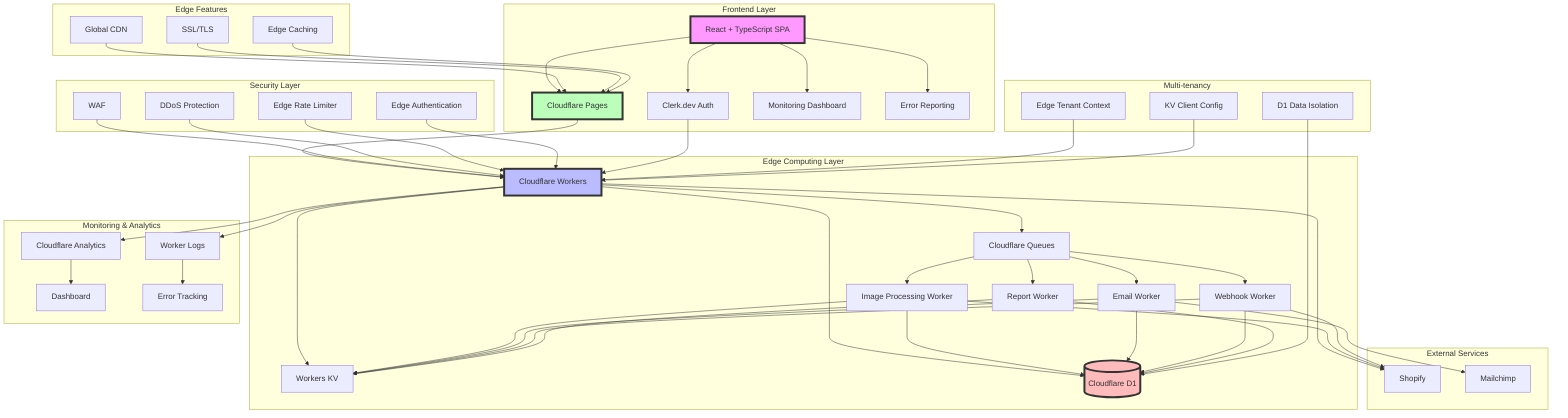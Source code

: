 graph TD
    subgraph "Frontend Layer"
        A[React + TypeScript SPA] --> B[Clerk.dev Auth]
        A --> CF[Cloudflare Pages]
        A --> C[Monitoring Dashboard]
        A --> D[Error Reporting]
    end
    
    subgraph "Edge Computing Layer"
        CF --> Workers[Cloudflare Workers]
        Workers --> KV[Workers KV]
        Workers --> D1[(Cloudflare D1)]
        Workers --> CQ[Cloudflare Queues]
        
        CQ --> W1[Image Processing Worker]
        CQ --> W2[Email Worker]
        CQ --> W3[Webhook Worker]
        CQ --> W4[Report Worker]
        
        W1 & W2 & W3 & W4 --> D1
        W1 & W2 & W3 & W4 --> KV
    end
    
    subgraph "Security Layer"
        I[WAF] --> Workers
        J[DDoS Protection] --> Workers
        K[Edge Rate Limiter] --> Workers
        L[Edge Authentication] --> Workers
    end
    
    subgraph "Monitoring & Analytics"
        M[Cloudflare Analytics] --> N[Dashboard]
        O[Worker Logs] --> P[Error Tracking]
        Workers --> M
        Workers --> O
    end
    
    subgraph "External Services"
        Workers --> Q[Shopify]
        W2 --> R[Mailchimp]
        B --> Workers
        W1 --> Q
        W3 --> Q
    end
    
    subgraph "Multi-tenancy"
        U[Edge Tenant Context] --> Workers
        V[D1 Data Isolation] --> D1
        W[KV Client Config] --> Workers
    end
    
    subgraph "Edge Features"
        X[Global CDN]
        Y[SSL/TLS]
        Z[Edge Caching]
        
        X & Y & Z --> CF
    end

    style A fill:#f9f,stroke:#333,stroke-width:4px
    style Workers fill:#bbf,stroke:#333,stroke-width:4px
    style D1 fill:#fbb,stroke:#333,stroke-width:4px
    style CF fill:#bfb,stroke:#333,stroke-width:4px